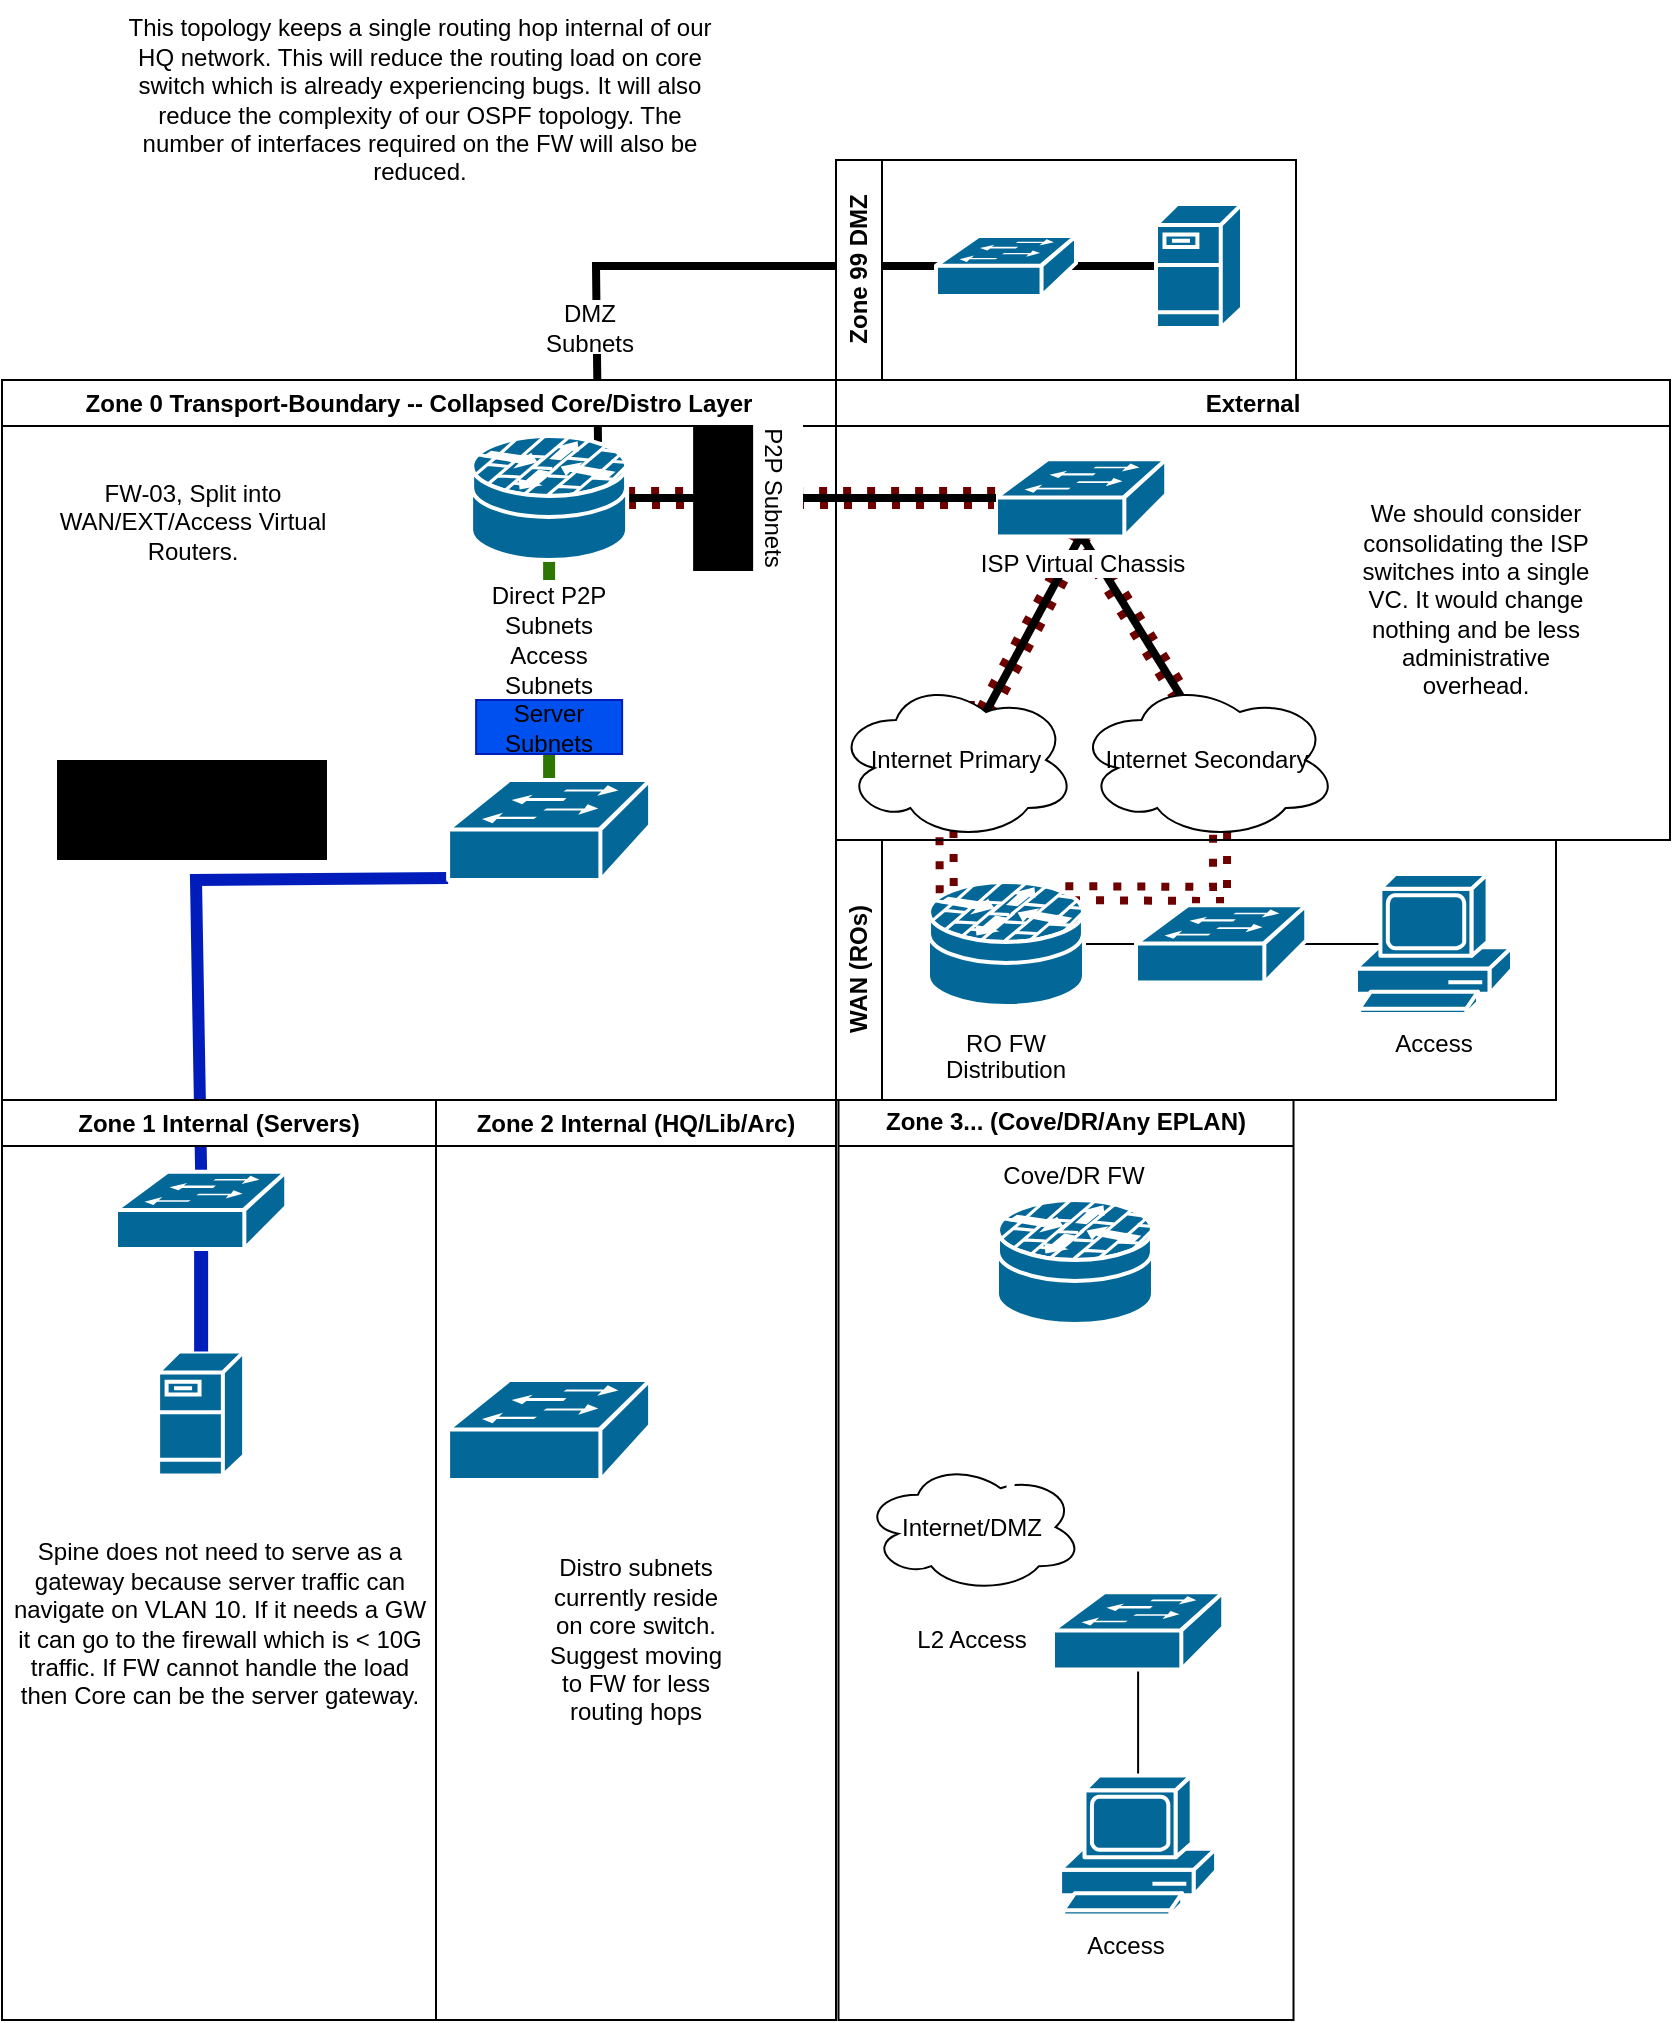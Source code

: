 <mxfile version="26.2.3" pages="2">
  <diagram name="HQ L3 Topo" id="GOpjCKeXJividRKamB3C">
    <mxGraphModel dx="1428" dy="751" grid="1" gridSize="10" guides="1" tooltips="1" connect="1" arrows="1" fold="1" page="1" pageScale="1" pageWidth="850" pageHeight="1100" math="0" shadow="0">
      <root>
        <mxCell id="0" />
        <mxCell id="1" parent="0" />
        <mxCell id="Ke_lXSDSf3g7396NIP2z-14" value="" style="endArrow=none;dashed=1;html=1;dashPattern=1 2;strokeWidth=4;rounded=0;fillColor=#a20025;strokeColor=#6F0000;shape=link;entryX=0;entryY=0.5;entryDx=0;entryDy=0;entryPerimeter=0;exitX=1;exitY=0.5;exitDx=0;exitDy=0;exitPerimeter=0;" parent="1" source="XTu77mCVGWq_RQ6g_cSt-64" target="b4gVF8QMprVjReMdnKNw-4" edge="1">
          <mxGeometry width="50" height="50" relative="1" as="geometry">
            <mxPoint x="553" y="318" as="sourcePoint" />
            <mxPoint x="602" y="398" as="targetPoint" />
          </mxGeometry>
        </mxCell>
        <mxCell id="Ke_lXSDSf3g7396NIP2z-11" value="" style="endArrow=none;dashed=1;html=1;dashPattern=1 2;strokeWidth=4;rounded=0;fillColor=#a20025;strokeColor=#6F0000;shape=link;entryX=0.88;entryY=0.09;entryDx=0;entryDy=0;entryPerimeter=0;exitX=0.55;exitY=0.95;exitDx=0;exitDy=0;exitPerimeter=0;" parent="1" source="XTu77mCVGWq_RQ6g_cSt-61" target="XTu77mCVGWq_RQ6g_cSt-65" edge="1">
          <mxGeometry width="50" height="50" relative="1" as="geometry">
            <mxPoint x="515" y="416" as="sourcePoint" />
            <mxPoint x="495" y="507" as="targetPoint" />
            <Array as="points">
              <mxPoint x="612" y="487" />
            </Array>
          </mxGeometry>
        </mxCell>
        <mxCell id="Ke_lXSDSf3g7396NIP2z-9" value="" style="endArrow=none;dashed=1;html=1;dashPattern=1 2;strokeWidth=4;rounded=0;fillColor=#a20025;strokeColor=#6F0000;shape=link;entryX=0.12;entryY=0.09;entryDx=0;entryDy=0;entryPerimeter=0;exitX=0.625;exitY=0.2;exitDx=0;exitDy=0;exitPerimeter=0;" parent="1" source="jJH2B-7xsKmhPhyJe4CN-2" target="XTu77mCVGWq_RQ6g_cSt-65" edge="1">
          <mxGeometry width="50" height="50" relative="1" as="geometry">
            <mxPoint x="475" y="310" as="sourcePoint" />
            <mxPoint x="320" y="360" as="targetPoint" />
            <Array as="points">
              <mxPoint x="475" y="396" />
            </Array>
          </mxGeometry>
        </mxCell>
        <mxCell id="jJH2B-7xsKmhPhyJe4CN-4" value="External" style="swimlane;whiteSpace=wrap;html=1;" parent="1" vertex="1">
          <mxGeometry x="420" y="230" width="417" height="230" as="geometry" />
        </mxCell>
        <mxCell id="Ke_lXSDSf3g7396NIP2z-10" value="" style="endArrow=none;dashed=1;html=1;dashPattern=1 2;strokeWidth=4;rounded=0;fillColor=#a20025;strokeColor=#6F0000;shape=link;entryX=0.625;entryY=0.2;entryDx=0;entryDy=0;entryPerimeter=0;exitX=0.5;exitY=0.98;exitDx=0;exitDy=0;exitPerimeter=0;" parent="jJH2B-7xsKmhPhyJe4CN-4" source="b4gVF8QMprVjReMdnKNw-4" target="jJH2B-7xsKmhPhyJe4CN-2" edge="1">
          <mxGeometry width="50" height="50" relative="1" as="geometry">
            <mxPoint x="140" y="110" as="sourcePoint" />
            <mxPoint x="120" y="201" as="targetPoint" />
          </mxGeometry>
        </mxCell>
        <mxCell id="Ke_lXSDSf3g7396NIP2z-12" value="" style="endArrow=none;dashed=1;html=1;dashPattern=1 2;strokeWidth=4;rounded=0;fillColor=#a20025;strokeColor=#6F0000;shape=link;entryX=0.4;entryY=0.1;entryDx=0;entryDy=0;entryPerimeter=0;exitX=0.5;exitY=0.98;exitDx=0;exitDy=0;exitPerimeter=0;" parent="jJH2B-7xsKmhPhyJe4CN-4" source="b4gVF8QMprVjReMdnKNw-4" target="XTu77mCVGWq_RQ6g_cSt-61" edge="1">
          <mxGeometry width="50" height="50" relative="1" as="geometry">
            <mxPoint x="251" y="130" as="sourcePoint" />
            <mxPoint x="231" y="221" as="targetPoint" />
          </mxGeometry>
        </mxCell>
        <mxCell id="Ke_lXSDSf3g7396NIP2z-7" value="" style="endArrow=none;html=1;rounded=0;entryX=0.4;entryY=0.1;entryDx=0;entryDy=0;entryPerimeter=0;exitX=0.5;exitY=0.98;exitDx=0;exitDy=0;exitPerimeter=0;strokeWidth=4;" parent="jJH2B-7xsKmhPhyJe4CN-4" source="b4gVF8QMprVjReMdnKNw-4" target="XTu77mCVGWq_RQ6g_cSt-61" edge="1">
          <mxGeometry width="50" height="50" relative="1" as="geometry">
            <mxPoint x="133" y="88" as="sourcePoint" />
            <mxPoint x="85" y="176" as="targetPoint" />
          </mxGeometry>
        </mxCell>
        <mxCell id="Ke_lXSDSf3g7396NIP2z-5" value="" style="endArrow=none;html=1;rounded=0;entryX=0.625;entryY=0.2;entryDx=0;entryDy=0;entryPerimeter=0;exitX=0.5;exitY=0.98;exitDx=0;exitDy=0;exitPerimeter=0;strokeWidth=4;" parent="jJH2B-7xsKmhPhyJe4CN-4" source="b4gVF8QMprVjReMdnKNw-4" target="jJH2B-7xsKmhPhyJe4CN-2" edge="1">
          <mxGeometry width="50" height="50" relative="1" as="geometry">
            <mxPoint x="-150" y="180" as="sourcePoint" />
            <mxPoint x="-100" y="130" as="targetPoint" />
          </mxGeometry>
        </mxCell>
        <mxCell id="jJH2B-7xsKmhPhyJe4CN-2" value="Internet Primary" style="ellipse;shape=cloud;whiteSpace=wrap;html=1;" parent="jJH2B-7xsKmhPhyJe4CN-4" vertex="1">
          <mxGeometry y="150" width="120" height="80" as="geometry" />
        </mxCell>
        <mxCell id="XTu77mCVGWq_RQ6g_cSt-61" value="Internet Secondary" style="ellipse;shape=cloud;whiteSpace=wrap;html=1;" parent="jJH2B-7xsKmhPhyJe4CN-4" vertex="1">
          <mxGeometry x="120" y="150" width="131" height="80" as="geometry" />
        </mxCell>
        <mxCell id="b4gVF8QMprVjReMdnKNw-9" value="We should consider consolidating the ISP switches into a single VC. It would change nothing and be less administrative overhead." style="text;html=1;align=center;verticalAlign=middle;whiteSpace=wrap;rounded=0;" parent="jJH2B-7xsKmhPhyJe4CN-4" vertex="1">
          <mxGeometry x="260" y="50" width="120" height="120" as="geometry" />
        </mxCell>
        <mxCell id="b4gVF8QMprVjReMdnKNw-4" value="&lt;span style=&quot;background-color: light-dark(#ffffff, var(--ge-dark-color, #121212));&quot;&gt;ISP Virtual Chassis&lt;/span&gt;" style="shape=mxgraph.cisco.switches.workgroup_switch;sketch=0;html=1;pointerEvents=1;dashed=0;fillColor=#036897;strokeColor=#ffffff;strokeWidth=2;verticalLabelPosition=bottom;verticalAlign=top;align=center;outlineConnect=0;" parent="jJH2B-7xsKmhPhyJe4CN-4" vertex="1">
          <mxGeometry x="80" y="39.68" width="85.12" height="38.63" as="geometry" />
        </mxCell>
        <mxCell id="Ke_lXSDSf3g7396NIP2z-8" value="" style="endArrow=none;html=1;rounded=0;entryX=0;entryY=0.5;entryDx=0;entryDy=0;entryPerimeter=0;exitX=1;exitY=0.5;exitDx=0;exitDy=0;exitPerimeter=0;strokeWidth=4;" parent="1" source="XTu77mCVGWq_RQ6g_cSt-64" target="b4gVF8QMprVjReMdnKNw-4" edge="1">
          <mxGeometry width="50" height="50" relative="1" as="geometry">
            <mxPoint x="270" y="410" as="sourcePoint" />
            <mxPoint x="320" y="360" as="targetPoint" />
          </mxGeometry>
        </mxCell>
        <mxCell id="E1R83yzNPK5_dIL1MmBT-2" value="" style="endArrow=none;html=1;rounded=0;exitX=0.5;exitY=0;exitDx=0;exitDy=0;exitPerimeter=0;entryX=0.5;entryY=0.98;entryDx=0;entryDy=0;entryPerimeter=0;strokeWidth=4;strokeColor=light-dark(#FFFFFF,#FFFF99);" parent="1" source="re71gaIuVMO5YuEKO1F2-12" target="XTu77mCVGWq_RQ6g_cSt-58" edge="1">
          <mxGeometry width="50" height="50" relative="1" as="geometry">
            <mxPoint x="277" y="730" as="sourcePoint" />
            <mxPoint x="277" y="320" as="targetPoint" />
          </mxGeometry>
        </mxCell>
        <mxCell id="jJH2B-7xsKmhPhyJe4CN-14" value="" style="endArrow=none;html=1;rounded=0;entryX=0;entryY=0.5;entryDx=0;entryDy=0;entryPerimeter=0;exitX=1;exitY=0;exitDx=0;exitDy=0;exitPerimeter=0;strokeWidth=4;" parent="1" target="jJH2B-7xsKmhPhyJe4CN-13" edge="1">
          <mxGeometry width="50" height="50" relative="1" as="geometry">
            <mxPoint x="301" y="261" as="sourcePoint" />
            <mxPoint x="350" y="320" as="targetPoint" />
            <Array as="points">
              <mxPoint x="300" y="173" />
            </Array>
          </mxGeometry>
        </mxCell>
        <mxCell id="jJH2B-7xsKmhPhyJe4CN-24" value="" style="endArrow=none;html=1;rounded=0;exitX=0;exitY=0.98;exitDx=0;exitDy=0;exitPerimeter=0;strokeWidth=6;strokeColor=#001DBC;entryX=0.5;entryY=0;entryDx=0;entryDy=0;entryPerimeter=0;fillColor=#0050ef;" parent="1" source="XTu77mCVGWq_RQ6g_cSt-58" target="XTu77mCVGWq_RQ6g_cSt-53" edge="1">
          <mxGeometry width="50" height="50" relative="1" as="geometry">
            <mxPoint x="251" y="283" as="sourcePoint" />
            <mxPoint x="180" y="650" as="targetPoint" />
            <Array as="points">
              <mxPoint x="100" y="480" />
            </Array>
          </mxGeometry>
        </mxCell>
        <mxCell id="XTu77mCVGWq_RQ6g_cSt-25" value="" style="endArrow=none;html=1;rounded=0;entryX=0.87;entryY=0.74;entryDx=0;entryDy=0;entryPerimeter=0;exitX=0;exitY=0.5;exitDx=0;exitDy=0;exitPerimeter=0;strokeWidth=4;strokeColor=light-dark(#FFFFFF,#99FF99);" parent="1" source="XTu77mCVGWq_RQ6g_cSt-31" target="XTu77mCVGWq_RQ6g_cSt-58" edge="1">
          <mxGeometry width="50" height="50" relative="1" as="geometry">
            <mxPoint x="496" y="676.5" as="sourcePoint" />
            <mxPoint x="305.64" y="426.2" as="targetPoint" />
            <Array as="points">
              <mxPoint x="314" y="670" />
            </Array>
          </mxGeometry>
        </mxCell>
        <mxCell id="jJH2B-7xsKmhPhyJe4CN-8" value="Zone 0 Transport-Boundary -- Collapsed Core/Distro Layer" style="swimlane;whiteSpace=wrap;html=1;" parent="1" vertex="1">
          <mxGeometry x="3" y="230" width="417" height="360" as="geometry" />
        </mxCell>
        <mxCell id="Ke_lXSDSf3g7396NIP2z-1" value="" style="endArrow=none;html=1;rounded=0;entryX=0.5;entryY=0;entryDx=0;entryDy=0;entryPerimeter=0;exitX=0.5;exitY=1;exitDx=0;exitDy=0;exitPerimeter=0;strokeWidth=6;fillColor=#60a917;strokeColor=light-dark(#2D7600,#FF0000);" parent="jJH2B-7xsKmhPhyJe4CN-8" source="XTu77mCVGWq_RQ6g_cSt-64" target="XTu77mCVGWq_RQ6g_cSt-58" edge="1">
          <mxGeometry width="50" height="50" relative="1" as="geometry">
            <mxPoint x="397" y="360" as="sourcePoint" />
            <mxPoint x="447" y="310" as="targetPoint" />
          </mxGeometry>
        </mxCell>
        <mxCell id="jJH2B-7xsKmhPhyJe4CN-9" value="FW-03, Split into WAN/EXT/Access Virtual Routers." style="text;html=1;align=center;verticalAlign=middle;whiteSpace=wrap;rounded=0;fillColor=default;" parent="jJH2B-7xsKmhPhyJe4CN-8" vertex="1">
          <mxGeometry x="17.5" y="31" width="155" height="79" as="geometry" />
        </mxCell>
        <mxCell id="re71gaIuVMO5YuEKO1F2-9" value="&lt;font style=&quot;color: light-dark(rgb(0, 0, 0), rgb(3, 3, 3));&quot;&gt;P2P Subnets&lt;/font&gt;" style="text;html=1;align=center;verticalAlign=middle;whiteSpace=wrap;rounded=0;fillColor=light-dark(#FFFFFF,#FF9999);fillStyle=solid;rotation=90;" parent="jJH2B-7xsKmhPhyJe4CN-8" vertex="1">
          <mxGeometry x="349" y="44" width="73" height="30" as="geometry" />
        </mxCell>
        <mxCell id="XTu77mCVGWq_RQ6g_cSt-42" value="&lt;font style=&quot;color: light-dark(rgb(0, 0, 0), rgb(0, 0, 0));&quot;&gt;Access Subnets&lt;/font&gt;" style="text;html=1;align=center;verticalAlign=middle;whiteSpace=wrap;rounded=0;fillColor=light-dark(#FFFFFF,#FFFF99);" parent="jJH2B-7xsKmhPhyJe4CN-8" vertex="1">
          <mxGeometry x="237.06" y="130" width="73" height="30" as="geometry" />
        </mxCell>
        <mxCell id="XTu77mCVGWq_RQ6g_cSt-52" value="&lt;font style=&quot;color: light-dark(rgb(0, 0, 0), rgb(0, 0, 0));&quot;&gt;Direct P2P Subnets&lt;/font&gt;" style="text;html=1;align=center;verticalAlign=middle;whiteSpace=wrap;rounded=0;fillColor=light-dark(#FFFFFF,#99FF99);" parent="jJH2B-7xsKmhPhyJe4CN-8" vertex="1">
          <mxGeometry x="237.06" y="100" width="73" height="30" as="geometry" />
        </mxCell>
        <mxCell id="XTu77mCVGWq_RQ6g_cSt-58" value="" style="shape=mxgraph.cisco.switches.workgroup_switch;sketch=0;html=1;pointerEvents=1;dashed=0;fillColor=#036897;strokeColor=#ffffff;strokeWidth=2;verticalLabelPosition=bottom;verticalAlign=top;align=center;outlineConnect=0;" parent="jJH2B-7xsKmhPhyJe4CN-8" vertex="1">
          <mxGeometry x="223.06" y="200" width="101" height="50" as="geometry" />
        </mxCell>
        <mxCell id="XTu77mCVGWq_RQ6g_cSt-64" value="" style="shape=mxgraph.cisco.security.router_firewall;sketch=0;html=1;pointerEvents=1;dashed=0;fillColor=#036897;strokeColor=#ffffff;strokeWidth=2;verticalLabelPosition=bottom;verticalAlign=top;align=center;outlineConnect=0;" parent="jJH2B-7xsKmhPhyJe4CN-8" vertex="1">
          <mxGeometry x="234.56" y="28" width="78" height="62" as="geometry" />
        </mxCell>
        <mxCell id="jJH2B-7xsKmhPhyJe4CN-26" value="Core Switch is fully L2. Spine keeps 80G uplink through LAG." style="text;html=1;align=center;verticalAlign=middle;whiteSpace=wrap;rounded=0;fillColor=light-dark(#000000,#030303);fillStyle=solid;" parent="jJH2B-7xsKmhPhyJe4CN-8" vertex="1">
          <mxGeometry x="27.5" y="190" width="135" height="50" as="geometry" />
        </mxCell>
        <mxCell id="XTu77mCVGWq_RQ6g_cSt-60" value="&lt;font style=&quot;color: light-dark(rgb(0, 0, 0), rgb(0, 0, 0));&quot;&gt;Server Subnets&lt;/font&gt;" style="text;html=1;align=center;verticalAlign=middle;whiteSpace=wrap;rounded=0;fillColor=#0050ef;fontColor=#ffffff;strokeColor=#001DBC;rotation=0;" parent="jJH2B-7xsKmhPhyJe4CN-8" vertex="1">
          <mxGeometry x="237.06" y="160" width="73" height="27" as="geometry" />
        </mxCell>
        <mxCell id="Ke_lXSDSf3g7396NIP2z-4" value="&lt;font style=&quot;color: light-dark(rgb(0, 0, 0), rgb(3, 3, 3));&quot;&gt;EXT Subnets&lt;/font&gt;" style="text;html=1;align=center;verticalAlign=middle;whiteSpace=wrap;rounded=0;fillColor=light-dark(#000000,#FFFFFF);fillStyle=solid;rotation=90;" parent="jJH2B-7xsKmhPhyJe4CN-8" vertex="1">
          <mxGeometry x="324.06" y="44" width="73" height="30" as="geometry" />
        </mxCell>
        <mxCell id="jJH2B-7xsKmhPhyJe4CN-10" value="Zone 99 DMZ" style="swimlane;horizontal=0;whiteSpace=wrap;html=1;flipH=1;flipV=0;direction=west;" parent="1" vertex="1">
          <mxGeometry x="420" y="120" width="230" height="110" as="geometry" />
        </mxCell>
        <mxCell id="jJH2B-7xsKmhPhyJe4CN-13" value="" style="shape=mxgraph.cisco.servers.fileserver;sketch=0;html=1;pointerEvents=1;dashed=0;fillColor=#036897;strokeColor=#ffffff;strokeWidth=2;verticalLabelPosition=bottom;verticalAlign=top;align=center;outlineConnect=0;" parent="jJH2B-7xsKmhPhyJe4CN-10" vertex="1">
          <mxGeometry x="160" y="22" width="43" height="62" as="geometry" />
        </mxCell>
        <mxCell id="HZd8nQwNkeKrvnVlvSjB-2" value="" style="shape=mxgraph.cisco.switches.workgroup_switch;sketch=0;html=1;pointerEvents=1;dashed=0;fillColor=#036897;strokeColor=#ffffff;strokeWidth=2;verticalLabelPosition=bottom;verticalAlign=top;align=center;outlineConnect=0;" vertex="1" parent="jJH2B-7xsKmhPhyJe4CN-10">
          <mxGeometry x="50.0" y="38" width="70" height="30" as="geometry" />
        </mxCell>
        <mxCell id="jJH2B-7xsKmhPhyJe4CN-18" value="Zone 2 Internal (HQ/Lib/Arc)" style="swimlane;whiteSpace=wrap;html=1;" parent="1" vertex="1">
          <mxGeometry x="220" y="590" width="200" height="460" as="geometry">
            <mxRectangle x="220" y="590" width="190" height="30" as="alternateBounds" />
          </mxGeometry>
        </mxCell>
        <mxCell id="re71gaIuVMO5YuEKO1F2-12" value="" style="shape=mxgraph.cisco.switches.workgroup_switch;sketch=0;html=1;pointerEvents=1;dashed=0;fillColor=#036897;strokeColor=#ffffff;strokeWidth=2;verticalLabelPosition=bottom;verticalAlign=top;align=center;outlineConnect=0;" parent="jJH2B-7xsKmhPhyJe4CN-18" vertex="1">
          <mxGeometry x="6.06" y="140" width="101" height="50" as="geometry" />
        </mxCell>
        <mxCell id="XTu77mCVGWq_RQ6g_cSt-56" value="Distro subnets currently reside on core switch. Suggest moving to FW for less routing hops" style="text;html=1;align=center;verticalAlign=middle;whiteSpace=wrap;rounded=0;" parent="jJH2B-7xsKmhPhyJe4CN-18" vertex="1">
          <mxGeometry x="50" y="210" width="100" height="120" as="geometry" />
        </mxCell>
        <mxCell id="jJH2B-7xsKmhPhyJe4CN-41" value="Zone 3... (Cove/DR/Any EPLAN)" style="swimlane;horizontal=0;whiteSpace=wrap;html=1;startSize=23;rotation=90;" parent="1" vertex="1">
          <mxGeometry x="305" y="706.24" width="460" height="227.51" as="geometry" />
        </mxCell>
        <mxCell id="re71gaIuVMO5YuEKO1F2-5" value="Cove/DR FW" style="text;html=1;align=center;verticalAlign=middle;whiteSpace=wrap;rounded=0;rotation=0;" parent="jJH2B-7xsKmhPhyJe4CN-41" vertex="1">
          <mxGeometry x="174.49" y="-93.5" width="120" height="30" as="geometry" />
        </mxCell>
        <mxCell id="XTu77mCVGWq_RQ6g_cSt-9" value="Internet/DMZ" style="ellipse;shape=cloud;whiteSpace=wrap;html=1;rotation=0;" parent="jJH2B-7xsKmhPhyJe4CN-41" vertex="1">
          <mxGeometry x="128.49" y="64.86" width="110" height="65" as="geometry" />
        </mxCell>
        <mxCell id="XTu77mCVGWq_RQ6g_cSt-10" value="" style="endArrow=none;html=1;rounded=0;entryX=0.625;entryY=0.2;entryDx=0;entryDy=0;entryPerimeter=0;exitX=0.12;exitY=0.91;exitDx=0;exitDy=0;exitPerimeter=0;strokeWidth=4;strokeColor=light-dark(#FFFFFF,#FFFF99);" parent="jJH2B-7xsKmhPhyJe4CN-41" source="XTu77mCVGWq_RQ6g_cSt-31" edge="1">
          <mxGeometry width="50" height="50" relative="1" as="geometry">
            <mxPoint x="203.85" y="-10.8" as="sourcePoint" />
            <mxPoint x="202.24" y="77.86" as="targetPoint" />
          </mxGeometry>
        </mxCell>
        <mxCell id="XTu77mCVGWq_RQ6g_cSt-27" value="" style="endArrow=none;html=1;rounded=0;entryX=0.88;entryY=0.91;entryDx=0;entryDy=0;entryPerimeter=0;exitX=0.5;exitY=0;exitDx=0;exitDy=0;exitPerimeter=0;strokeWidth=4;strokeColor=light-dark(#FFFFFF,#FFFF99);" parent="jJH2B-7xsKmhPhyJe4CN-41" source="XTu77mCVGWq_RQ6g_cSt-55" target="XTu77mCVGWq_RQ6g_cSt-31" edge="1">
          <mxGeometry width="50" height="50" relative="1" as="geometry">
            <mxPoint x="262.49" y="121.49" as="sourcePoint" />
            <mxPoint x="263.13" y="-10.8" as="targetPoint" />
          </mxGeometry>
        </mxCell>
        <mxCell id="XTu77mCVGWq_RQ6g_cSt-28" value="" style="endArrow=none;html=1;rounded=0;entryX=0.5;entryY=0.98;entryDx=0;entryDy=0;entryPerimeter=0;exitX=0.5;exitY=0;exitDx=0;exitDy=0;exitPerimeter=0;" parent="jJH2B-7xsKmhPhyJe4CN-41" source="XTu77mCVGWq_RQ6g_cSt-32" target="XTu77mCVGWq_RQ6g_cSt-55" edge="1">
          <mxGeometry width="50" height="50" relative="1" as="geometry">
            <mxPoint x="262.49" y="235.49" as="sourcePoint" />
            <mxPoint x="262.49" y="185.49" as="targetPoint" />
          </mxGeometry>
        </mxCell>
        <mxCell id="XTu77mCVGWq_RQ6g_cSt-31" value="" style="shape=mxgraph.cisco.security.router_firewall;sketch=0;html=1;pointerEvents=1;dashed=0;fillColor=#036897;strokeColor=#ffffff;strokeWidth=2;verticalLabelPosition=bottom;verticalAlign=top;align=center;outlineConnect=0;" parent="jJH2B-7xsKmhPhyJe4CN-41" vertex="1">
          <mxGeometry x="195.49" y="-66.25" width="78" height="62" as="geometry" />
        </mxCell>
        <mxCell id="XTu77mCVGWq_RQ6g_cSt-32" value="" style="shape=mxgraph.cisco.computers_and_peripherals.pc;html=1;pointerEvents=1;dashed=0;fillColor=#036897;strokeColor=#ffffff;strokeWidth=2;verticalLabelPosition=bottom;verticalAlign=top;align=center;outlineConnect=0;" parent="jJH2B-7xsKmhPhyJe4CN-41" vertex="1">
          <mxGeometry x="227.05" y="221.49" width="78" height="70" as="geometry" />
        </mxCell>
        <mxCell id="XTu77mCVGWq_RQ6g_cSt-33" value="Access" style="text;html=1;align=center;verticalAlign=middle;whiteSpace=wrap;rounded=0;" parent="jJH2B-7xsKmhPhyJe4CN-41" vertex="1">
          <mxGeometry x="230.49" y="291.49" width="60" height="30" as="geometry" />
        </mxCell>
        <mxCell id="XTu77mCVGWq_RQ6g_cSt-36" value="L2 Access" style="text;html=1;align=center;verticalAlign=middle;whiteSpace=wrap;rounded=0;" parent="jJH2B-7xsKmhPhyJe4CN-41" vertex="1">
          <mxGeometry x="153.49" y="138.49" width="60" height="30" as="geometry" />
        </mxCell>
        <mxCell id="XTu77mCVGWq_RQ6g_cSt-55" value="" style="shape=mxgraph.cisco.switches.workgroup_switch;sketch=0;html=1;pointerEvents=1;dashed=0;fillColor=#036897;strokeColor=#ffffff;strokeWidth=2;verticalLabelPosition=bottom;verticalAlign=top;align=center;outlineConnect=0;" parent="jJH2B-7xsKmhPhyJe4CN-41" vertex="1">
          <mxGeometry x="223.49" y="129.86" width="85.12" height="38.63" as="geometry" />
        </mxCell>
        <mxCell id="XTu77mCVGWq_RQ6g_cSt-11" value="WAN (ROs)" style="swimlane;horizontal=0;whiteSpace=wrap;html=1;flipH=1;flipV=0;direction=west;startSize=23;" parent="1" vertex="1">
          <mxGeometry x="420" y="460" width="360" height="130" as="geometry" />
        </mxCell>
        <mxCell id="XTu77mCVGWq_RQ6g_cSt-13" value="RO FW" style="text;html=1;align=center;verticalAlign=middle;whiteSpace=wrap;rounded=0;" parent="XTu77mCVGWq_RQ6g_cSt-11" vertex="1">
          <mxGeometry x="44.5" y="87" width="80" height="30" as="geometry" />
        </mxCell>
        <mxCell id="XTu77mCVGWq_RQ6g_cSt-22" value="" style="endArrow=none;html=1;rounded=0;entryX=0;entryY=0.5;entryDx=0;entryDy=0;entryPerimeter=0;exitX=1;exitY=0.5;exitDx=0;exitDy=0;exitPerimeter=0;" parent="XTu77mCVGWq_RQ6g_cSt-11" edge="1">
          <mxGeometry width="50" height="50" relative="1" as="geometry">
            <mxPoint x="109.5" y="52" as="sourcePoint" />
            <mxPoint x="149.5" y="52" as="targetPoint" />
          </mxGeometry>
        </mxCell>
        <mxCell id="XTu77mCVGWq_RQ6g_cSt-24" value="" style="endArrow=none;html=1;rounded=0;entryX=0.16;entryY=0.5;entryDx=0;entryDy=0;entryPerimeter=0;" parent="XTu77mCVGWq_RQ6g_cSt-11" target="XTu77mCVGWq_RQ6g_cSt-34" edge="1">
          <mxGeometry width="50" height="50" relative="1" as="geometry">
            <mxPoint x="213.5" y="52" as="sourcePoint" />
            <mxPoint x="267.18" y="52.5" as="targetPoint" />
          </mxGeometry>
        </mxCell>
        <mxCell id="XTu77mCVGWq_RQ6g_cSt-29" value="Distribution" style="text;html=1;align=center;verticalAlign=middle;whiteSpace=wrap;rounded=0;" parent="XTu77mCVGWq_RQ6g_cSt-11" vertex="1">
          <mxGeometry x="54.5" y="100" width="60" height="30" as="geometry" />
        </mxCell>
        <mxCell id="XTu77mCVGWq_RQ6g_cSt-34" value="" style="shape=mxgraph.cisco.computers_and_peripherals.pc;html=1;pointerEvents=1;dashed=0;fillColor=#036897;strokeColor=#ffffff;strokeWidth=2;verticalLabelPosition=bottom;verticalAlign=top;align=center;outlineConnect=0;" parent="XTu77mCVGWq_RQ6g_cSt-11" vertex="1">
          <mxGeometry x="260" y="17" width="78" height="70" as="geometry" />
        </mxCell>
        <mxCell id="XTu77mCVGWq_RQ6g_cSt-35" value="Access" style="text;html=1;align=center;verticalAlign=middle;whiteSpace=wrap;rounded=0;" parent="XTu77mCVGWq_RQ6g_cSt-11" vertex="1">
          <mxGeometry x="269" y="87" width="60" height="30" as="geometry" />
        </mxCell>
        <mxCell id="XTu77mCVGWq_RQ6g_cSt-65" value="" style="shape=mxgraph.cisco.security.router_firewall;sketch=0;html=1;pointerEvents=1;dashed=0;fillColor=#036897;strokeColor=#ffffff;strokeWidth=2;verticalLabelPosition=bottom;verticalAlign=top;align=center;outlineConnect=0;" parent="XTu77mCVGWq_RQ6g_cSt-11" vertex="1">
          <mxGeometry x="46" y="21" width="78" height="62" as="geometry" />
        </mxCell>
        <mxCell id="XTu77mCVGWq_RQ6g_cSt-66" value="" style="shape=mxgraph.cisco.switches.workgroup_switch;sketch=0;html=1;pointerEvents=1;dashed=0;fillColor=#036897;strokeColor=#ffffff;strokeWidth=2;verticalLabelPosition=bottom;verticalAlign=top;align=center;outlineConnect=0;" parent="XTu77mCVGWq_RQ6g_cSt-11" vertex="1">
          <mxGeometry x="150.0" y="32.68" width="85.12" height="38.63" as="geometry" />
        </mxCell>
        <mxCell id="XTu77mCVGWq_RQ6g_cSt-63" value="&lt;font style=&quot;color: light-dark(rgb(0, 0, 0), rgb(3, 3, 3));&quot;&gt;DMZ Subnets&lt;/font&gt;" style="text;html=1;align=center;verticalAlign=middle;whiteSpace=wrap;rounded=0;fillColor=light-dark(#FFFFFF,#FFFFFF);" parent="1" vertex="1">
          <mxGeometry x="260" y="190" width="74" height="27" as="geometry" />
        </mxCell>
        <mxCell id="VD-ZW-kXbVsodiuHJE6c-2" value="Zone 1 Internal (Servers)" style="swimlane;whiteSpace=wrap;html=1;" parent="1" vertex="1">
          <mxGeometry x="3" y="590" width="217" height="460" as="geometry">
            <mxRectangle x="220" y="590" width="190" height="30" as="alternateBounds" />
          </mxGeometry>
        </mxCell>
        <mxCell id="jJH2B-7xsKmhPhyJe4CN-16" value="" style="shape=mxgraph.cisco.servers.fileserver;sketch=0;html=1;pointerEvents=1;dashed=0;fillColor=#036897;strokeColor=#ffffff;strokeWidth=2;verticalLabelPosition=bottom;verticalAlign=top;align=center;outlineConnect=0;rotation=0;" parent="VD-ZW-kXbVsodiuHJE6c-2" vertex="1">
          <mxGeometry x="78.06" y="125.7" width="43" height="62" as="geometry" />
        </mxCell>
        <mxCell id="re71gaIuVMO5YuEKO1F2-17" value="" style="edgeStyle=orthogonalEdgeStyle;rounded=0;orthogonalLoop=1;jettySize=auto;html=1;endArrow=none;startFill=0;entryX=0.5;entryY=0.98;entryDx=0;entryDy=0;entryPerimeter=0;strokeWidth=7;fillColor=#0050ef;strokeColor=#001DBC;" parent="VD-ZW-kXbVsodiuHJE6c-2" source="jJH2B-7xsKmhPhyJe4CN-16" target="XTu77mCVGWq_RQ6g_cSt-53" edge="1">
          <mxGeometry relative="1" as="geometry">
            <mxPoint x="102.12" y="79.33" as="targetPoint" />
            <mxPoint x="-297.38" y="1036.33" as="sourcePoint" />
          </mxGeometry>
        </mxCell>
        <mxCell id="XTu77mCVGWq_RQ6g_cSt-53" value="" style="shape=mxgraph.cisco.switches.workgroup_switch;sketch=0;html=1;pointerEvents=1;dashed=0;fillColor=#036897;strokeColor=#ffffff;strokeWidth=2;verticalLabelPosition=bottom;verticalAlign=top;align=center;outlineConnect=0;" parent="VD-ZW-kXbVsodiuHJE6c-2" vertex="1">
          <mxGeometry x="57.0" y="35.84" width="85.12" height="38.63" as="geometry" />
        </mxCell>
        <mxCell id="jJH2B-7xsKmhPhyJe4CN-37" value="Spine does not need to serve as a gateway because server traffic can navigate on VLAN 10. If it needs a GW it can go to the firewall which is &amp;lt; 10G traffic. If FW cannot handle the load then Core can be the server gateway." style="text;html=1;align=center;verticalAlign=middle;whiteSpace=wrap;rounded=0;" parent="VD-ZW-kXbVsodiuHJE6c-2" vertex="1">
          <mxGeometry x="3.5" y="200" width="210" height="124.16" as="geometry" />
        </mxCell>
        <mxCell id="Ke_lXSDSf3g7396NIP2z-2" value="This topology keeps a single routing hop internal of our HQ network. This will reduce the routing load on core switch which is already experiencing bugs. It will also reduce the complexity of our OSPF topology. The number of interfaces required on the FW will also be reduced." style="text;html=1;align=center;verticalAlign=middle;whiteSpace=wrap;rounded=0;" parent="1" vertex="1">
          <mxGeometry x="61.5" y="40" width="300" height="100" as="geometry" />
        </mxCell>
      </root>
    </mxGraphModel>
  </diagram>
  <diagram id="omkMXJsfDcd_D2TGf_Po" name="BGP Topo">
    <mxGraphModel dx="1428" dy="1851" grid="1" gridSize="10" guides="1" tooltips="1" connect="1" arrows="1" fold="1" page="1" pageScale="1" pageWidth="850" pageHeight="1100" math="0" shadow="0">
      <root>
        <mxCell id="0" />
        <mxCell id="1" parent="0" />
        <mxCell id="JjLuVcTSZgx9C9cJmVsn-33" value="" style="edgeStyle=orthogonalEdgeStyle;rounded=0;orthogonalLoop=1;jettySize=auto;html=1;endArrow=none;startFill=0;" edge="1" parent="1" source="JjLuVcTSZgx9C9cJmVsn-2" target="JjLuVcTSZgx9C9cJmVsn-30">
          <mxGeometry relative="1" as="geometry" />
        </mxCell>
        <mxCell id="JjLuVcTSZgx9C9cJmVsn-32" value="" style="endArrow=none;html=1;rounded=0;entryX=0.5;entryY=1;entryDx=0;entryDy=0;entryPerimeter=0;exitX=0.5;exitY=0;exitDx=0;exitDy=0;exitPerimeter=0;" edge="1" parent="1" source="JjLuVcTSZgx9C9cJmVsn-29" target="JjLuVcTSZgx9C9cJmVsn-19">
          <mxGeometry width="50" height="50" relative="1" as="geometry">
            <mxPoint x="400" y="290" as="sourcePoint" />
            <mxPoint x="450" y="240" as="targetPoint" />
          </mxGeometry>
        </mxCell>
        <mxCell id="JjLuVcTSZgx9C9cJmVsn-1" value="eBGP Topology, 7 ways to the internet for any site" style="swimlane;whiteSpace=wrap;html=1;" vertex="1" parent="1">
          <mxGeometry width="850" height="270" as="geometry" />
        </mxCell>
        <mxCell id="JjLuVcTSZgx9C9cJmVsn-6" value="HQ ISP01" style="ellipse;shape=cloud;whiteSpace=wrap;html=1;" vertex="1" parent="JjLuVcTSZgx9C9cJmVsn-1">
          <mxGeometry x="230" y="20" width="81" height="50" as="geometry" />
        </mxCell>
        <mxCell id="JjLuVcTSZgx9C9cJmVsn-7" value="HQ ISP02" style="ellipse;shape=cloud;whiteSpace=wrap;html=1;" vertex="1" parent="JjLuVcTSZgx9C9cJmVsn-1">
          <mxGeometry x="380" y="20" width="84" height="50" as="geometry" />
        </mxCell>
        <mxCell id="JjLuVcTSZgx9C9cJmVsn-8" value="HQ Starlink" style="ellipse;shape=cloud;whiteSpace=wrap;html=1;" vertex="1" parent="JjLuVcTSZgx9C9cJmVsn-1">
          <mxGeometry x="540" y="22.5" width="81" height="47.5" as="geometry" />
        </mxCell>
        <mxCell id="JjLuVcTSZgx9C9cJmVsn-14" value="BGTC ISP" style="ellipse;shape=cloud;whiteSpace=wrap;html=1;" vertex="1" parent="JjLuVcTSZgx9C9cJmVsn-1">
          <mxGeometry y="22.5" width="81" height="50" as="geometry" />
        </mxCell>
        <mxCell id="JjLuVcTSZgx9C9cJmVsn-15" value="BGTC Starlink" style="ellipse;shape=cloud;whiteSpace=wrap;html=1;" vertex="1" parent="JjLuVcTSZgx9C9cJmVsn-1">
          <mxGeometry x="90" y="22.5" width="81" height="50" as="geometry" />
        </mxCell>
        <mxCell id="JjLuVcTSZgx9C9cJmVsn-16" value="DR ISP01" style="ellipse;shape=cloud;whiteSpace=wrap;html=1;" vertex="1" parent="JjLuVcTSZgx9C9cJmVsn-1">
          <mxGeometry x="660" y="22.5" width="81" height="50" as="geometry" />
        </mxCell>
        <mxCell id="JjLuVcTSZgx9C9cJmVsn-18" value="DR ARC" style="ellipse;shape=cloud;whiteSpace=wrap;html=1;" vertex="1" parent="JjLuVcTSZgx9C9cJmVsn-1">
          <mxGeometry x="769" y="22.5" width="81" height="50" as="geometry" />
        </mxCell>
        <mxCell id="JjLuVcTSZgx9C9cJmVsn-2" value="&lt;span style=&quot;background-color: light-dark(#ffffff, var(--ge-dark-color, #121212));&quot;&gt;HQ FW-03&lt;/span&gt;&lt;div&gt;&lt;span style=&quot;background-color: light-dark(#ffffff, var(--ge-dark-color, #121212));&quot;&gt;Internet Router&lt;/span&gt;&lt;/div&gt;" style="shape=mxgraph.cisco.security.router_firewall;sketch=0;html=1;pointerEvents=1;dashed=0;fillColor=#036897;strokeColor=#ffffff;strokeWidth=2;verticalLabelPosition=bottom;verticalAlign=top;align=center;outlineConnect=0;" vertex="1" parent="1">
          <mxGeometry x="386.0" y="160" width="78" height="62" as="geometry" />
        </mxCell>
        <mxCell id="JjLuVcTSZgx9C9cJmVsn-9" value="" style="endArrow=none;html=1;rounded=0;entryX=0.96;entryY=0.7;entryDx=0;entryDy=0;entryPerimeter=0;exitX=0.12;exitY=0.09;exitDx=0;exitDy=0;exitPerimeter=0;" edge="1" parent="1" source="JjLuVcTSZgx9C9cJmVsn-2" target="JjLuVcTSZgx9C9cJmVsn-6">
          <mxGeometry width="50" height="50" relative="1" as="geometry">
            <mxPoint x="400" y="290" as="sourcePoint" />
            <mxPoint x="450" y="240" as="targetPoint" />
          </mxGeometry>
        </mxCell>
        <mxCell id="JjLuVcTSZgx9C9cJmVsn-10" value="" style="endArrow=none;html=1;rounded=0;entryX=0.55;entryY=0.95;entryDx=0;entryDy=0;entryPerimeter=0;exitX=0.5;exitY=0;exitDx=0;exitDy=0;exitPerimeter=0;" edge="1" parent="1" source="JjLuVcTSZgx9C9cJmVsn-2" target="JjLuVcTSZgx9C9cJmVsn-7">
          <mxGeometry width="50" height="50" relative="1" as="geometry">
            <mxPoint x="400" y="290" as="sourcePoint" />
            <mxPoint x="450" y="240" as="targetPoint" />
          </mxGeometry>
        </mxCell>
        <mxCell id="JjLuVcTSZgx9C9cJmVsn-11" value="" style="endArrow=none;html=1;rounded=0;entryX=0.13;entryY=0.77;entryDx=0;entryDy=0;entryPerimeter=0;exitX=0.88;exitY=0.09;exitDx=0;exitDy=0;exitPerimeter=0;" edge="1" parent="1" source="JjLuVcTSZgx9C9cJmVsn-2" target="JjLuVcTSZgx9C9cJmVsn-8">
          <mxGeometry width="50" height="50" relative="1" as="geometry">
            <mxPoint x="400" y="290" as="sourcePoint" />
            <mxPoint x="450" y="240" as="targetPoint" />
          </mxGeometry>
        </mxCell>
        <mxCell id="JjLuVcTSZgx9C9cJmVsn-19" value="&lt;span style=&quot;background-color: light-dark(#ffffff, var(--ge-dark-color, #121212));&quot;&gt;BGTC FW&lt;/span&gt;&lt;div&gt;&lt;span style=&quot;background-color: light-dark(#ffffff, var(--ge-dark-color, #121212));&quot;&gt;Internet Router&lt;/span&gt;&lt;/div&gt;" style="shape=mxgraph.cisco.security.router_firewall;sketch=0;html=1;pointerEvents=1;dashed=0;fillColor=#036897;strokeColor=#ffffff;strokeWidth=2;verticalLabelPosition=bottom;verticalAlign=top;align=center;outlineConnect=0;" vertex="1" parent="1">
          <mxGeometry x="50.0" y="160" width="78" height="62" as="geometry" />
        </mxCell>
        <mxCell id="JjLuVcTSZgx9C9cJmVsn-23" value="" style="endArrow=none;html=1;rounded=0;entryX=0.55;entryY=0.95;entryDx=0;entryDy=0;entryPerimeter=0;exitX=0.12;exitY=0.09;exitDx=0;exitDy=0;exitPerimeter=0;" edge="1" parent="1" source="JjLuVcTSZgx9C9cJmVsn-19" target="JjLuVcTSZgx9C9cJmVsn-14">
          <mxGeometry width="50" height="50" relative="1" as="geometry">
            <mxPoint x="400" y="290" as="sourcePoint" />
            <mxPoint x="450" y="240" as="targetPoint" />
          </mxGeometry>
        </mxCell>
        <mxCell id="JjLuVcTSZgx9C9cJmVsn-24" value="" style="endArrow=none;html=1;rounded=0;entryX=0.55;entryY=0.95;entryDx=0;entryDy=0;entryPerimeter=0;exitX=0.88;exitY=0.09;exitDx=0;exitDy=0;exitPerimeter=0;" edge="1" parent="1" source="JjLuVcTSZgx9C9cJmVsn-19" target="JjLuVcTSZgx9C9cJmVsn-15">
          <mxGeometry width="50" height="50" relative="1" as="geometry">
            <mxPoint x="400" y="290" as="sourcePoint" />
            <mxPoint x="450" y="240" as="targetPoint" />
          </mxGeometry>
        </mxCell>
        <mxCell id="JjLuVcTSZgx9C9cJmVsn-34" value="" style="edgeStyle=orthogonalEdgeStyle;rounded=0;orthogonalLoop=1;jettySize=auto;html=1;endArrow=none;startFill=0;" edge="1" parent="1" source="JjLuVcTSZgx9C9cJmVsn-20" target="JjLuVcTSZgx9C9cJmVsn-31">
          <mxGeometry relative="1" as="geometry" />
        </mxCell>
        <mxCell id="JjLuVcTSZgx9C9cJmVsn-20" value="&lt;span style=&quot;background-color: light-dark(#ffffff, var(--ge-dark-color, #121212));&quot;&gt;DR FW&lt;/span&gt;&lt;div&gt;&lt;span style=&quot;background-color: light-dark(#ffffff, var(--ge-dark-color, #121212));&quot;&gt;Internet Router&lt;/span&gt;&lt;/div&gt;" style="shape=mxgraph.cisco.security.router_firewall;sketch=0;html=1;pointerEvents=1;dashed=0;fillColor=#036897;strokeColor=#ffffff;strokeWidth=2;verticalLabelPosition=bottom;verticalAlign=top;align=center;outlineConnect=0;" vertex="1" parent="1">
          <mxGeometry x="720" y="160" width="78" height="62" as="geometry" />
        </mxCell>
        <mxCell id="JjLuVcTSZgx9C9cJmVsn-21" value="" style="endArrow=none;html=1;rounded=0;entryX=0.55;entryY=0.95;entryDx=0;entryDy=0;entryPerimeter=0;exitX=0.12;exitY=0.09;exitDx=0;exitDy=0;exitPerimeter=0;" edge="1" parent="1" source="JjLuVcTSZgx9C9cJmVsn-20" target="JjLuVcTSZgx9C9cJmVsn-16">
          <mxGeometry width="50" height="50" relative="1" as="geometry">
            <mxPoint x="400" y="290" as="sourcePoint" />
            <mxPoint x="450" y="240" as="targetPoint" />
          </mxGeometry>
        </mxCell>
        <mxCell id="JjLuVcTSZgx9C9cJmVsn-22" value="" style="endArrow=none;html=1;rounded=0;entryX=0.55;entryY=0.95;entryDx=0;entryDy=0;entryPerimeter=0;exitX=0.88;exitY=0.09;exitDx=0;exitDy=0;exitPerimeter=0;" edge="1" parent="1" source="JjLuVcTSZgx9C9cJmVsn-20" target="JjLuVcTSZgx9C9cJmVsn-18">
          <mxGeometry width="50" height="50" relative="1" as="geometry">
            <mxPoint x="400" y="290" as="sourcePoint" />
            <mxPoint x="450" y="240" as="targetPoint" />
          </mxGeometry>
        </mxCell>
        <mxCell id="JjLuVcTSZgx9C9cJmVsn-25" value="We will receive the remote as number from each specific ISP. We can take the full table from each provider and filter to defaults only. Rather than doing ECMP we will weight each specific BGP border router to use primarily its&#39; own circuits, then we can weight whether traffic filters to DR, TC, or HQ first, then the 2nd most important, then the third." style="text;html=1;align=center;verticalAlign=middle;whiteSpace=wrap;rounded=0;" vertex="1" parent="1">
          <mxGeometry y="-60" width="850" height="60" as="geometry" />
        </mxCell>
        <mxCell id="JjLuVcTSZgx9C9cJmVsn-26" value="iBGP Topology -- Remote AS TBD" style="swimlane;whiteSpace=wrap;html=1;" vertex="1" parent="1">
          <mxGeometry y="270" width="850" height="200" as="geometry" />
        </mxCell>
        <mxCell id="JjLuVcTSZgx9C9cJmVsn-29" value="BGTC FW&lt;div&gt;Internal Router&lt;/div&gt;" style="shape=mxgraph.cisco.security.router_firewall;sketch=0;html=1;pointerEvents=1;dashed=0;fillColor=#036897;strokeColor=#ffffff;strokeWidth=2;verticalLabelPosition=bottom;verticalAlign=top;align=center;outlineConnect=0;" vertex="1" parent="JjLuVcTSZgx9C9cJmVsn-26">
          <mxGeometry x="50.0" y="69" width="78" height="62" as="geometry" />
        </mxCell>
        <mxCell id="JjLuVcTSZgx9C9cJmVsn-30" value="HQ FW-03&lt;div&gt;Internal Router&lt;/div&gt;" style="shape=mxgraph.cisco.security.router_firewall;sketch=0;html=1;pointerEvents=1;dashed=0;fillColor=#036897;strokeColor=#ffffff;strokeWidth=2;verticalLabelPosition=bottom;verticalAlign=top;align=center;outlineConnect=0;" vertex="1" parent="JjLuVcTSZgx9C9cJmVsn-26">
          <mxGeometry x="386.0" y="69" width="78" height="62" as="geometry" />
        </mxCell>
        <mxCell id="JjLuVcTSZgx9C9cJmVsn-31" value="DR FW&lt;div&gt;Internal Router&lt;/div&gt;" style="shape=mxgraph.cisco.security.router_firewall;sketch=0;html=1;pointerEvents=1;dashed=0;fillColor=#036897;strokeColor=#ffffff;strokeWidth=2;verticalLabelPosition=bottom;verticalAlign=top;align=center;outlineConnect=0;" vertex="1" parent="JjLuVcTSZgx9C9cJmVsn-26">
          <mxGeometry x="720" y="69" width="78" height="62" as="geometry" />
        </mxCell>
      </root>
    </mxGraphModel>
  </diagram>
</mxfile>
